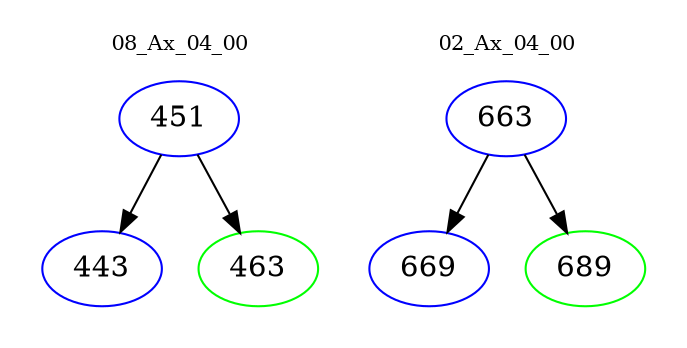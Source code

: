 digraph{
subgraph cluster_0 {
color = white
label = "08_Ax_04_00";
fontsize=10;
T0_451 [label="451", color="blue"]
T0_451 -> T0_443 [color="black"]
T0_443 [label="443", color="blue"]
T0_451 -> T0_463 [color="black"]
T0_463 [label="463", color="green"]
}
subgraph cluster_1 {
color = white
label = "02_Ax_04_00";
fontsize=10;
T1_663 [label="663", color="blue"]
T1_663 -> T1_669 [color="black"]
T1_669 [label="669", color="blue"]
T1_663 -> T1_689 [color="black"]
T1_689 [label="689", color="green"]
}
}

